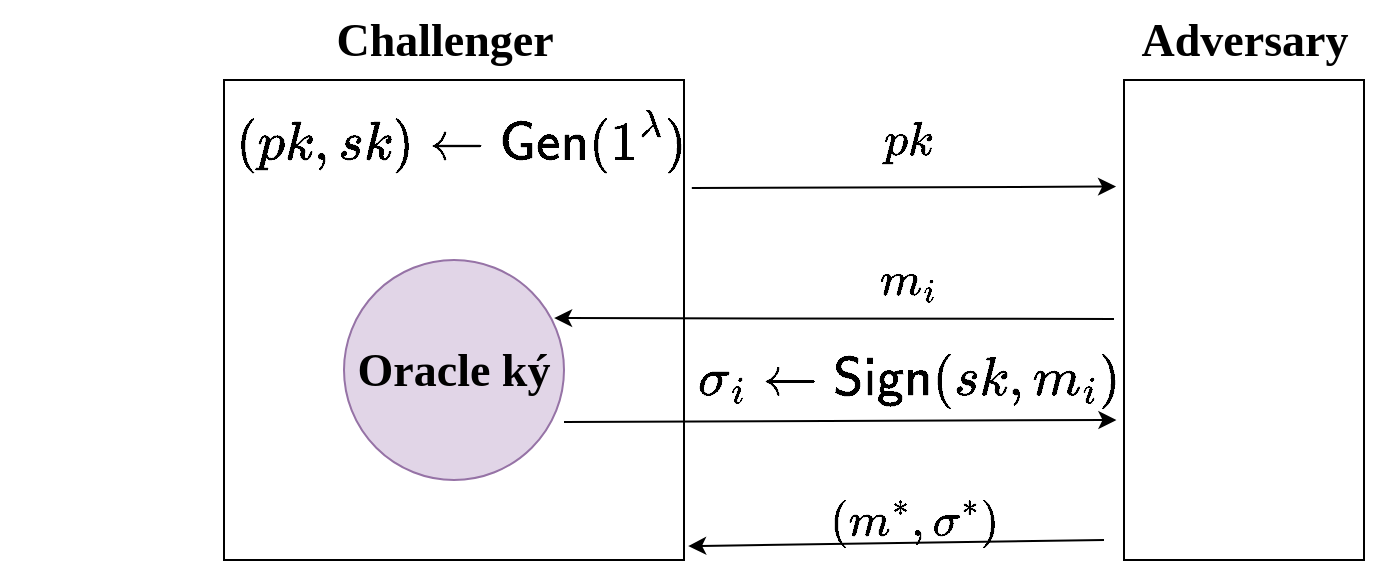 <mxfile version="28.0.7">
  <diagram name="Page-1" id="FLdIJgmZ9KZgqJySUTEz">
    <mxGraphModel dx="2253" dy="832" grid="1" gridSize="10" guides="1" tooltips="1" connect="1" arrows="1" fold="1" page="1" pageScale="1" pageWidth="827" pageHeight="1169" math="1" shadow="0">
      <root>
        <mxCell id="0" />
        <mxCell id="1" parent="0" />
        <mxCell id="sjUXfEYSbSPWx-hQYln_-2" value="" style="rounded=0;whiteSpace=wrap;html=1;" vertex="1" parent="1">
          <mxGeometry x="50" y="670" width="230" height="240" as="geometry" />
        </mxCell>
        <mxCell id="sjUXfEYSbSPWx-hQYln_-3" value="" style="rounded=0;whiteSpace=wrap;html=1;" vertex="1" parent="1">
          <mxGeometry x="500" y="670" width="120" height="240" as="geometry" />
        </mxCell>
        <mxCell id="sjUXfEYSbSPWx-hQYln_-5" value="&lt;font style=&quot;font-size: 23px;&quot;&gt;$$(pk,sk) \gets \mathsf{Gen}(1^\lambda)$$&lt;/font&gt;" style="text;html=1;align=center;verticalAlign=middle;resizable=0;points=[];autosize=1;strokeColor=none;fillColor=none;" vertex="1" parent="1">
          <mxGeometry x="-62" y="680" width="460" height="40" as="geometry" />
        </mxCell>
        <mxCell id="sjUXfEYSbSPWx-hQYln_-6" value="&lt;b&gt;&lt;font face=&quot;Times New Roman&quot; style=&quot;font-size: 23px;&quot;&gt;Oracle ký&lt;/font&gt;&lt;/b&gt;" style="ellipse;whiteSpace=wrap;html=1;aspect=fixed;fillColor=#e1d5e7;strokeColor=#9673a6;" vertex="1" parent="1">
          <mxGeometry x="110" y="760" width="110" height="110" as="geometry" />
        </mxCell>
        <mxCell id="sjUXfEYSbSPWx-hQYln_-7" value="&lt;font style=&quot;font-size: 23px;&quot; face=&quot;Times New Roman&quot;&gt;$$pk$$&lt;/font&gt;" style="text;html=1;align=center;verticalAlign=middle;resizable=0;points=[];autosize=1;strokeColor=none;fillColor=none;" vertex="1" parent="1">
          <mxGeometry x="346.5" y="680" width="90" height="40" as="geometry" />
        </mxCell>
        <mxCell id="sjUXfEYSbSPWx-hQYln_-8" value="&lt;font style=&quot;font-size: 23px;&quot; face=&quot;Times New Roman&quot;&gt;$$m_i$$&lt;/font&gt;" style="text;html=1;align=center;verticalAlign=middle;resizable=0;points=[];autosize=1;strokeColor=none;fillColor=none;" vertex="1" parent="1">
          <mxGeometry x="336.5" y="750" width="110" height="40" as="geometry" />
        </mxCell>
        <mxCell id="sjUXfEYSbSPWx-hQYln_-9" value="" style="endArrow=classic;html=1;rounded=0;entryX=0.955;entryY=0.264;entryDx=0;entryDy=0;entryPerimeter=0;" edge="1" parent="1" target="sjUXfEYSbSPWx-hQYln_-6">
          <mxGeometry width="50" height="50" relative="1" as="geometry">
            <mxPoint x="495" y="789.5" as="sourcePoint" />
            <mxPoint x="320" y="789.5" as="targetPoint" />
          </mxGeometry>
        </mxCell>
        <mxCell id="sjUXfEYSbSPWx-hQYln_-12" value="&lt;font style=&quot;font-size: 23px;&quot; face=&quot;Times New Roman&quot;&gt;$$(m^*,\sigma^*)$$&lt;/font&gt;" style="text;html=1;align=center;verticalAlign=middle;resizable=0;points=[];autosize=1;strokeColor=none;fillColor=none;" vertex="1" parent="1">
          <mxGeometry x="290" y="870" width="210" height="40" as="geometry" />
        </mxCell>
        <mxCell id="sjUXfEYSbSPWx-hQYln_-13" value="" style="endArrow=classic;html=1;rounded=0;entryX=1.009;entryY=0.971;entryDx=0;entryDy=0;entryPerimeter=0;" edge="1" parent="1" target="sjUXfEYSbSPWx-hQYln_-2">
          <mxGeometry width="50" height="50" relative="1" as="geometry">
            <mxPoint x="490" y="900" as="sourcePoint" />
            <mxPoint x="290" y="900" as="targetPoint" />
          </mxGeometry>
        </mxCell>
        <mxCell id="sjUXfEYSbSPWx-hQYln_-14" value="" style="endArrow=classic;html=1;rounded=0;entryX=-0.033;entryY=0.222;entryDx=0;entryDy=0;entryPerimeter=0;exitX=0.752;exitY=1.1;exitDx=0;exitDy=0;exitPerimeter=0;" edge="1" parent="1" source="sjUXfEYSbSPWx-hQYln_-5" target="sjUXfEYSbSPWx-hQYln_-3">
          <mxGeometry width="50" height="50" relative="1" as="geometry">
            <mxPoint x="310" y="720" as="sourcePoint" />
            <mxPoint x="448" y="720" as="targetPoint" />
          </mxGeometry>
        </mxCell>
        <mxCell id="sjUXfEYSbSPWx-hQYln_-17" value="&lt;span style=&quot;font-size: 23px;&quot;&gt;$$\sigma_i \gets \mathsf{Sign}(sk,m_i)$$&lt;/span&gt;" style="text;html=1;align=center;verticalAlign=middle;resizable=0;points=[];autosize=1;strokeColor=none;fillColor=none;" vertex="1" parent="1">
          <mxGeometry x="171.5" y="800" width="440" height="40" as="geometry" />
        </mxCell>
        <mxCell id="sjUXfEYSbSPWx-hQYln_-18" value="" style="endArrow=classic;html=1;rounded=0;entryX=0.738;entryY=1;entryDx=0;entryDy=0;entryPerimeter=0;exitX=0.752;exitY=1.1;exitDx=0;exitDy=0;exitPerimeter=0;" edge="1" parent="1" target="sjUXfEYSbSPWx-hQYln_-17">
          <mxGeometry width="50" height="50" relative="1" as="geometry">
            <mxPoint x="220" y="841" as="sourcePoint" />
            <mxPoint x="432" y="840" as="targetPoint" />
          </mxGeometry>
        </mxCell>
        <mxCell id="sjUXfEYSbSPWx-hQYln_-19" value="&lt;font style=&quot;font-size: 23px;&quot; face=&quot;Times New Roman&quot;&gt;&lt;b&gt;Challenger&lt;/b&gt;&lt;/font&gt;" style="text;html=1;align=center;verticalAlign=middle;resizable=0;points=[];autosize=1;strokeColor=none;fillColor=none;" vertex="1" parent="1">
          <mxGeometry x="95" y="630" width="130" height="40" as="geometry" />
        </mxCell>
        <mxCell id="sjUXfEYSbSPWx-hQYln_-20" value="&lt;font style=&quot;font-size: 23px;&quot; face=&quot;Times New Roman&quot;&gt;&lt;b&gt;Adversary&lt;/b&gt;&lt;/font&gt;" style="text;html=1;align=center;verticalAlign=middle;resizable=0;points=[];autosize=1;strokeColor=none;fillColor=none;" vertex="1" parent="1">
          <mxGeometry x="495" y="630" width="130" height="40" as="geometry" />
        </mxCell>
      </root>
    </mxGraphModel>
  </diagram>
</mxfile>
